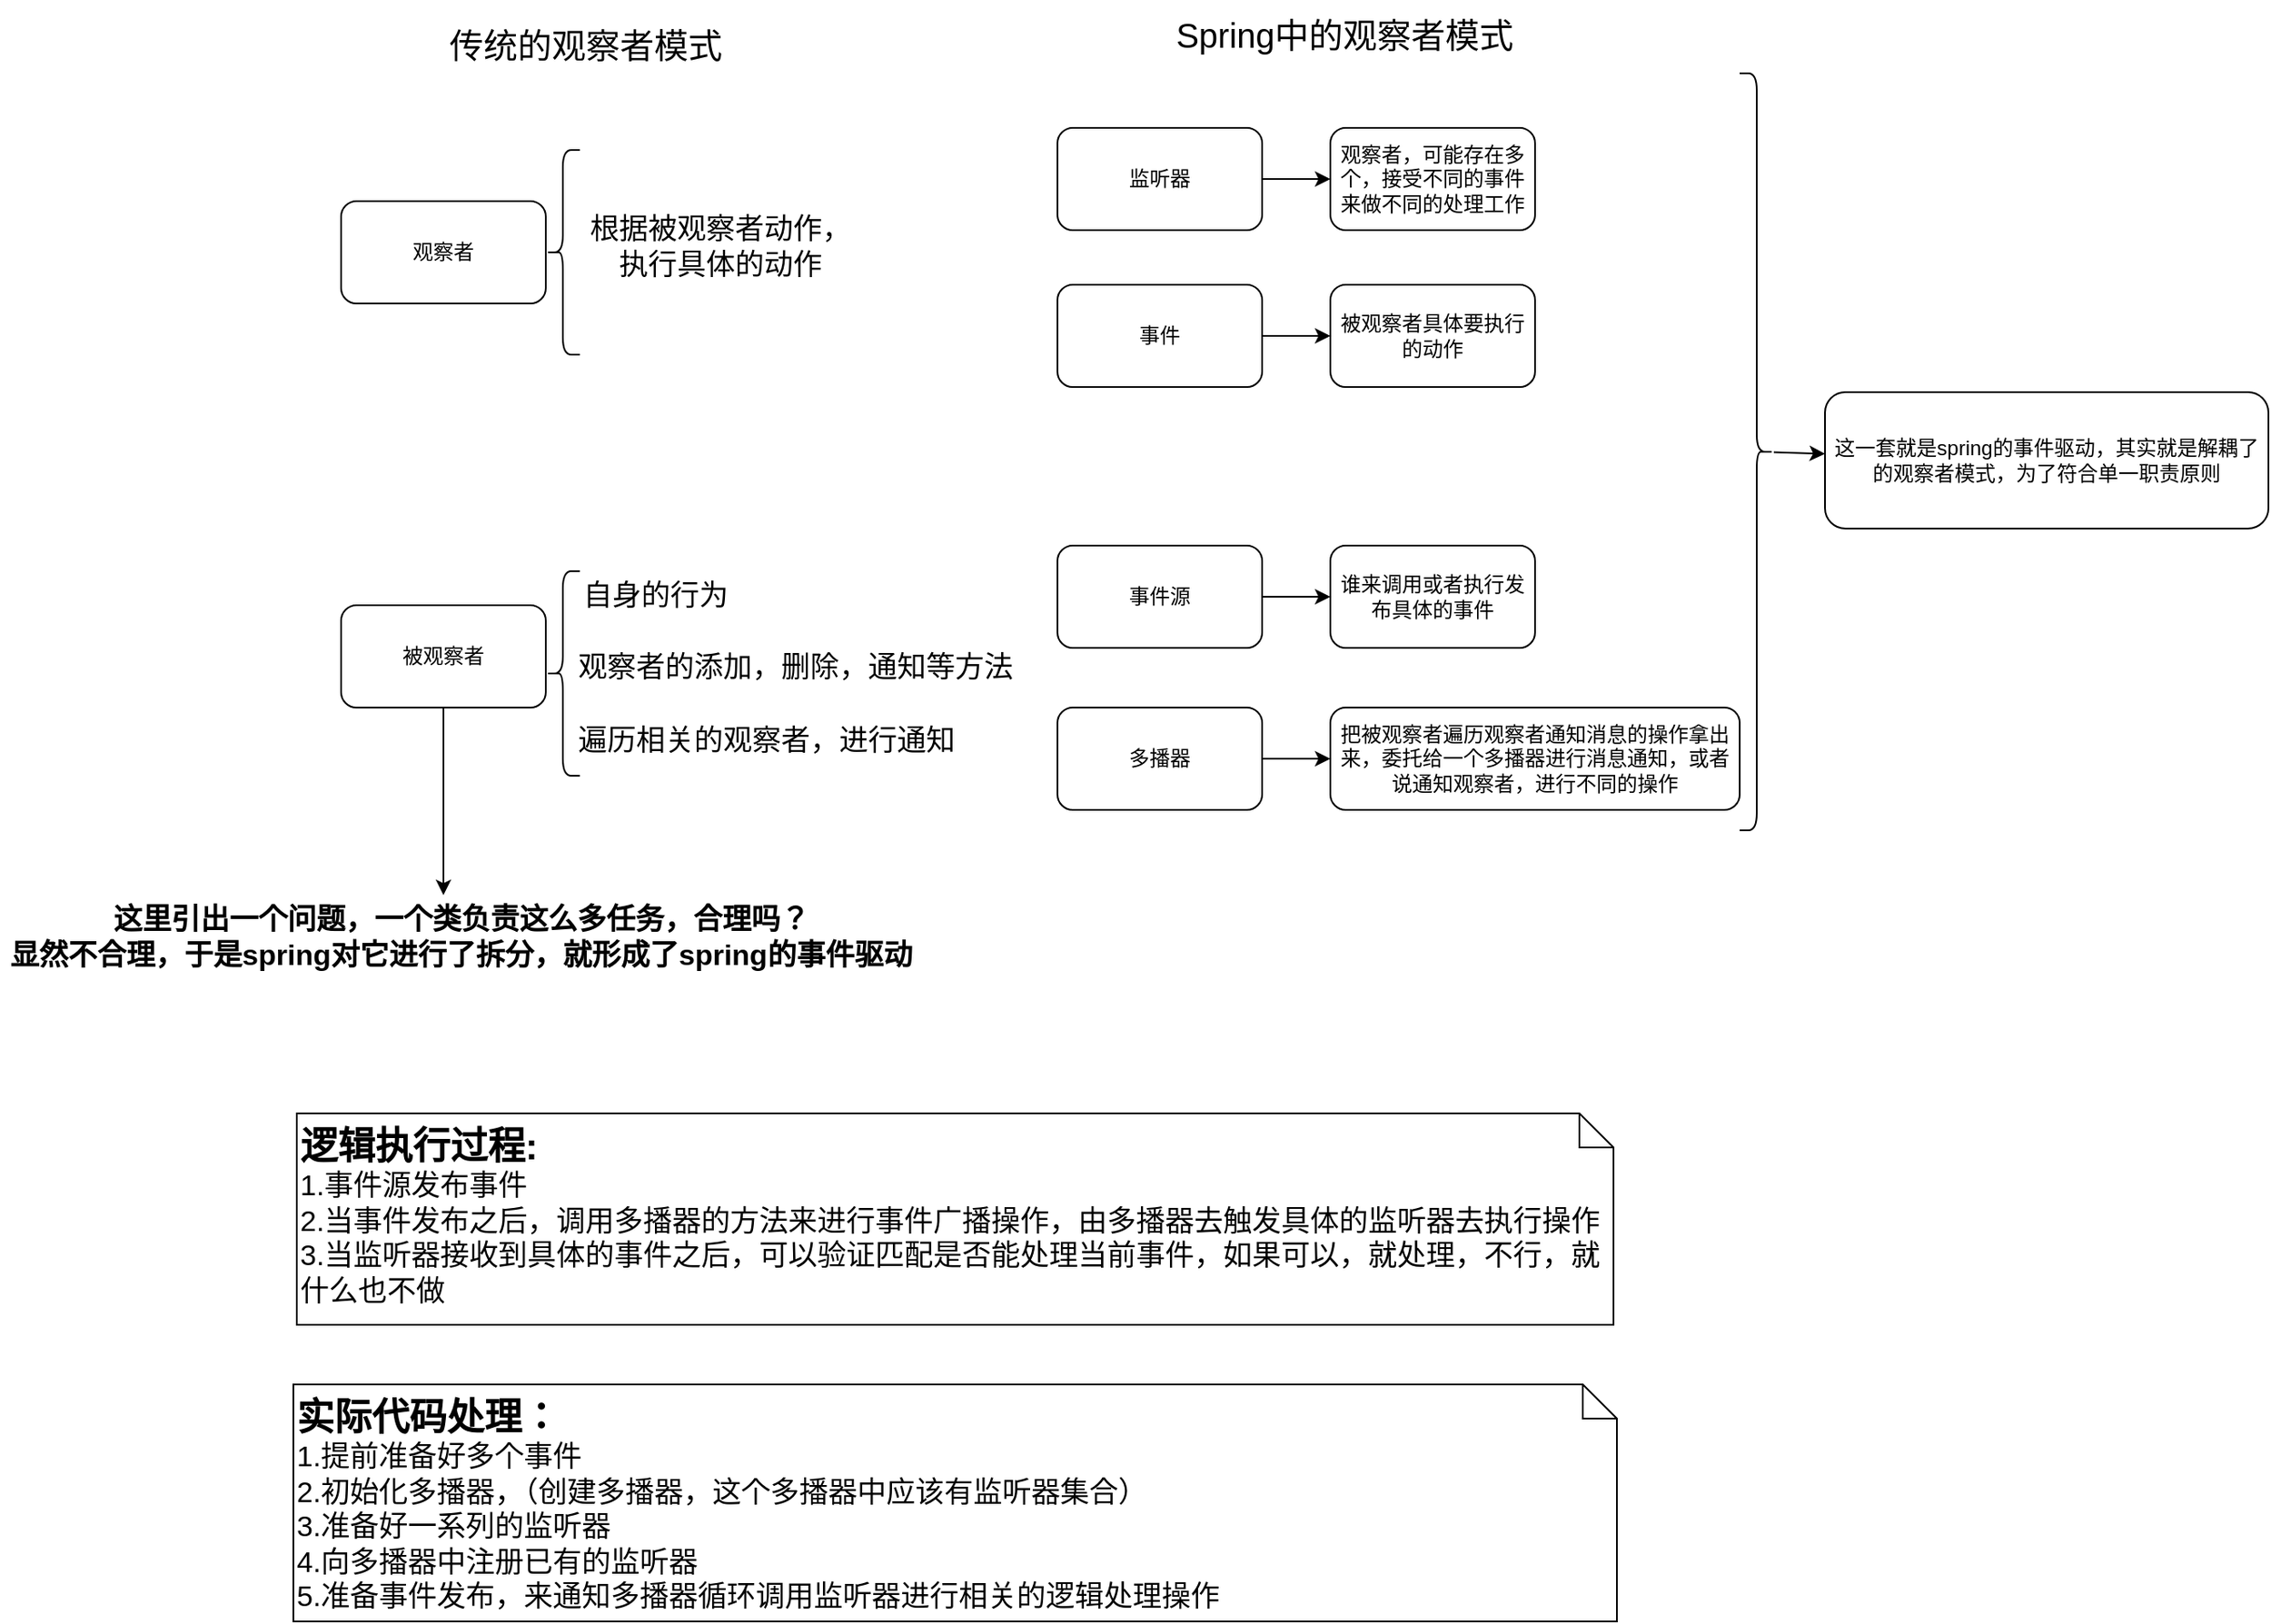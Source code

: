 <mxfile>
    <diagram id="1cif8wCF9ODK-YRLHRi3" name="Page-1">
        <mxGraphModel dx="1587" dy="917" grid="0" gridSize="10" guides="1" tooltips="1" connect="1" arrows="1" fold="1" page="1" pageScale="1" pageWidth="10000000" pageHeight="10000000" math="0" shadow="0">
            <root>
                <mxCell id="0"/>
                <mxCell id="1" parent="0"/>
                <mxCell id="31" style="edgeStyle=none;html=1;exitX=0.5;exitY=1;exitDx=0;exitDy=0;" parent="1" source="2" edge="1">
                    <mxGeometry relative="1" as="geometry">
                        <mxPoint x="689" y="792" as="targetPoint"/>
                    </mxGeometry>
                </mxCell>
                <mxCell id="2" value="被观察者" style="rounded=1;whiteSpace=wrap;html=1;" parent="1" vertex="1">
                    <mxGeometry x="629" y="622" width="120" height="60" as="geometry"/>
                </mxCell>
                <mxCell id="3" value="传统的观察者模式" style="text;html=1;strokeColor=none;fillColor=none;align=center;verticalAlign=middle;whiteSpace=wrap;rounded=0;fontSize=20;" parent="1" vertex="1">
                    <mxGeometry x="651" y="267" width="243" height="51" as="geometry"/>
                </mxCell>
                <mxCell id="4" value="观察者" style="rounded=1;whiteSpace=wrap;html=1;" parent="1" vertex="1">
                    <mxGeometry x="629" y="385" width="120" height="60" as="geometry"/>
                </mxCell>
                <mxCell id="9" style="edgeStyle=none;html=1;exitX=1;exitY=0.5;exitDx=0;exitDy=0;" parent="1" source="5" target="8" edge="1">
                    <mxGeometry relative="1" as="geometry"/>
                </mxCell>
                <mxCell id="5" value="事件" style="rounded=1;whiteSpace=wrap;html=1;" parent="1" vertex="1">
                    <mxGeometry x="1049" y="434" width="120" height="60" as="geometry"/>
                </mxCell>
                <mxCell id="6" value="Spring中的观察者模式" style="text;html=1;strokeColor=none;fillColor=none;align=center;verticalAlign=middle;whiteSpace=wrap;rounded=0;fontSize=20;" parent="1" vertex="1">
                    <mxGeometry x="1097" y="270" width="241" height="33" as="geometry"/>
                </mxCell>
                <mxCell id="11" value="" style="edgeStyle=none;html=1;" parent="1" source="7" target="10" edge="1">
                    <mxGeometry relative="1" as="geometry"/>
                </mxCell>
                <mxCell id="7" value="监听器" style="rounded=1;whiteSpace=wrap;html=1;" parent="1" vertex="1">
                    <mxGeometry x="1049" y="342" width="120" height="60" as="geometry"/>
                </mxCell>
                <mxCell id="8" value="被观察者具体要执行的动作" style="rounded=1;whiteSpace=wrap;html=1;" parent="1" vertex="1">
                    <mxGeometry x="1209" y="434" width="120" height="60" as="geometry"/>
                </mxCell>
                <mxCell id="10" value="观察者，可能存在多个，接受不同的事件来做不同的处理工作" style="whiteSpace=wrap;html=1;rounded=1;" parent="1" vertex="1">
                    <mxGeometry x="1209" y="342" width="120" height="60" as="geometry"/>
                </mxCell>
                <mxCell id="12" value="" style="edgeStyle=none;html=1;" parent="1" source="13" target="14" edge="1">
                    <mxGeometry relative="1" as="geometry"/>
                </mxCell>
                <mxCell id="13" value="多播器" style="rounded=1;whiteSpace=wrap;html=1;" parent="1" vertex="1">
                    <mxGeometry x="1049" y="682" width="120" height="60" as="geometry"/>
                </mxCell>
                <mxCell id="14" value="把被观察者遍历观察者通知消息的操作拿出来，委托给一个多播器进行消息通知，或者说通知观察者，进行不同的操作" style="whiteSpace=wrap;html=1;rounded=1;" parent="1" vertex="1">
                    <mxGeometry x="1209" y="682" width="240" height="60" as="geometry"/>
                </mxCell>
                <mxCell id="15" value="" style="edgeStyle=none;html=1;" parent="1" source="16" target="17" edge="1">
                    <mxGeometry relative="1" as="geometry"/>
                </mxCell>
                <mxCell id="16" value="事件源" style="rounded=1;whiteSpace=wrap;html=1;" parent="1" vertex="1">
                    <mxGeometry x="1049" y="587" width="120" height="60" as="geometry"/>
                </mxCell>
                <mxCell id="17" value="谁来调用或者执行发布具体的事件" style="whiteSpace=wrap;html=1;rounded=1;" parent="1" vertex="1">
                    <mxGeometry x="1209" y="587" width="120" height="60" as="geometry"/>
                </mxCell>
                <mxCell id="20" value="" style="edgeStyle=none;html=1;" parent="1" source="18" target="19" edge="1">
                    <mxGeometry relative="1" as="geometry"/>
                </mxCell>
                <mxCell id="18" value="" style="shape=curlyBracket;whiteSpace=wrap;html=1;rounded=1;flipH=1;" parent="1" vertex="1">
                    <mxGeometry x="1449" y="310" width="20" height="444" as="geometry"/>
                </mxCell>
                <mxCell id="19" value="这一套就是spring的事件驱动，其实就是解耦了的观察者模式，为了符合单一职责原则" style="rounded=1;whiteSpace=wrap;html=1;" parent="1" vertex="1">
                    <mxGeometry x="1499" y="497" width="260" height="80" as="geometry"/>
                </mxCell>
                <mxCell id="25" value="" style="shape=curlyBracket;whiteSpace=wrap;html=1;rounded=1;" parent="1" vertex="1">
                    <mxGeometry x="749" y="355" width="20" height="120" as="geometry"/>
                </mxCell>
                <mxCell id="27" value="观察者的添加，删除，通知等方法" style="text;html=1;align=center;verticalAlign=middle;resizable=0;points=[];autosize=1;strokeColor=none;fontSize=17;" parent="1" vertex="1">
                    <mxGeometry x="762" y="647" width="265" height="24" as="geometry"/>
                </mxCell>
                <mxCell id="28" value="" style="shape=curlyBracket;whiteSpace=wrap;html=1;rounded=1;" parent="1" vertex="1">
                    <mxGeometry x="749" y="602" width="20" height="120" as="geometry"/>
                </mxCell>
                <mxCell id="29" value="自身的行为" style="text;html=1;align=center;verticalAlign=middle;resizable=0;points=[];autosize=1;strokeColor=none;fontSize=17;" parent="1" vertex="1">
                    <mxGeometry x="765" y="605" width="95" height="24" as="geometry"/>
                </mxCell>
                <mxCell id="30" value="遍历相关的观察者，进行通知" style="text;html=1;align=center;verticalAlign=middle;resizable=0;points=[];autosize=1;strokeColor=none;fontSize=17;" parent="1" vertex="1">
                    <mxGeometry x="762" y="690" width="231" height="24" as="geometry"/>
                </mxCell>
                <mxCell id="32" value="这里引出一个问题，一个类负责这么多任务，合理吗？&lt;br&gt;显然不合理，于是spring对它进行了拆分，就形成了spring的事件驱动" style="text;html=1;align=center;verticalAlign=middle;resizable=0;points=[];autosize=1;strokeColor=none;fontStyle=1;fontSize=17;" parent="1" vertex="1">
                    <mxGeometry x="429" y="792" width="540" height="50" as="geometry"/>
                </mxCell>
                <mxCell id="33" value="根据被观察者动作，&lt;br&gt;执行具体的动作" style="text;html=1;align=center;verticalAlign=middle;resizable=0;points=[];autosize=1;strokeColor=none;fontSize=17;" parent="1" vertex="1">
                    <mxGeometry x="769" y="390" width="163" height="44" as="geometry"/>
                </mxCell>
                <mxCell id="35" value="&lt;b&gt;&lt;font style=&quot;font-size: 22px&quot;&gt;逻辑执行过程:&lt;/font&gt;&lt;/b&gt;&lt;br&gt;1.事件源发布事件&lt;br&gt;2.当事件发布之后，调用多播器的方法来进行事件广播操作，由多播器去触发具体的监听器去执行操作&lt;br&gt;3.当监听器接收到具体的事件之后，可以验证匹配是否能处理当前事件，如果可以，就处理，不行，就什么也不做" style="shape=note;size=20;whiteSpace=wrap;html=1;fontSize=17;align=left;verticalAlign=top;" parent="1" vertex="1">
                    <mxGeometry x="603" y="920" width="772" height="124" as="geometry"/>
                </mxCell>
                <mxCell id="36" value="&lt;b&gt;&lt;font style=&quot;font-size: 22px&quot;&gt;实际代码处理：&lt;/font&gt;&lt;/b&gt;&lt;br&gt;1.提前准备好多个事件&lt;br&gt;2.初始化多播器，（创建多播器，这个多播器中应该有监听器集合）&lt;br&gt;3.准备好一系列的监听器&lt;br&gt;4.向多播器中注册已有的监听器&lt;br&gt;5.准备事件发布，来通知多播器循环调用监听器进行相关的逻辑处理操作" style="shape=note;size=20;whiteSpace=wrap;html=1;fontSize=17;verticalAlign=top;align=left;" parent="1" vertex="1">
                    <mxGeometry x="601" y="1079" width="776" height="139" as="geometry"/>
                </mxCell>
            </root>
        </mxGraphModel>
    </diagram>
</mxfile>
